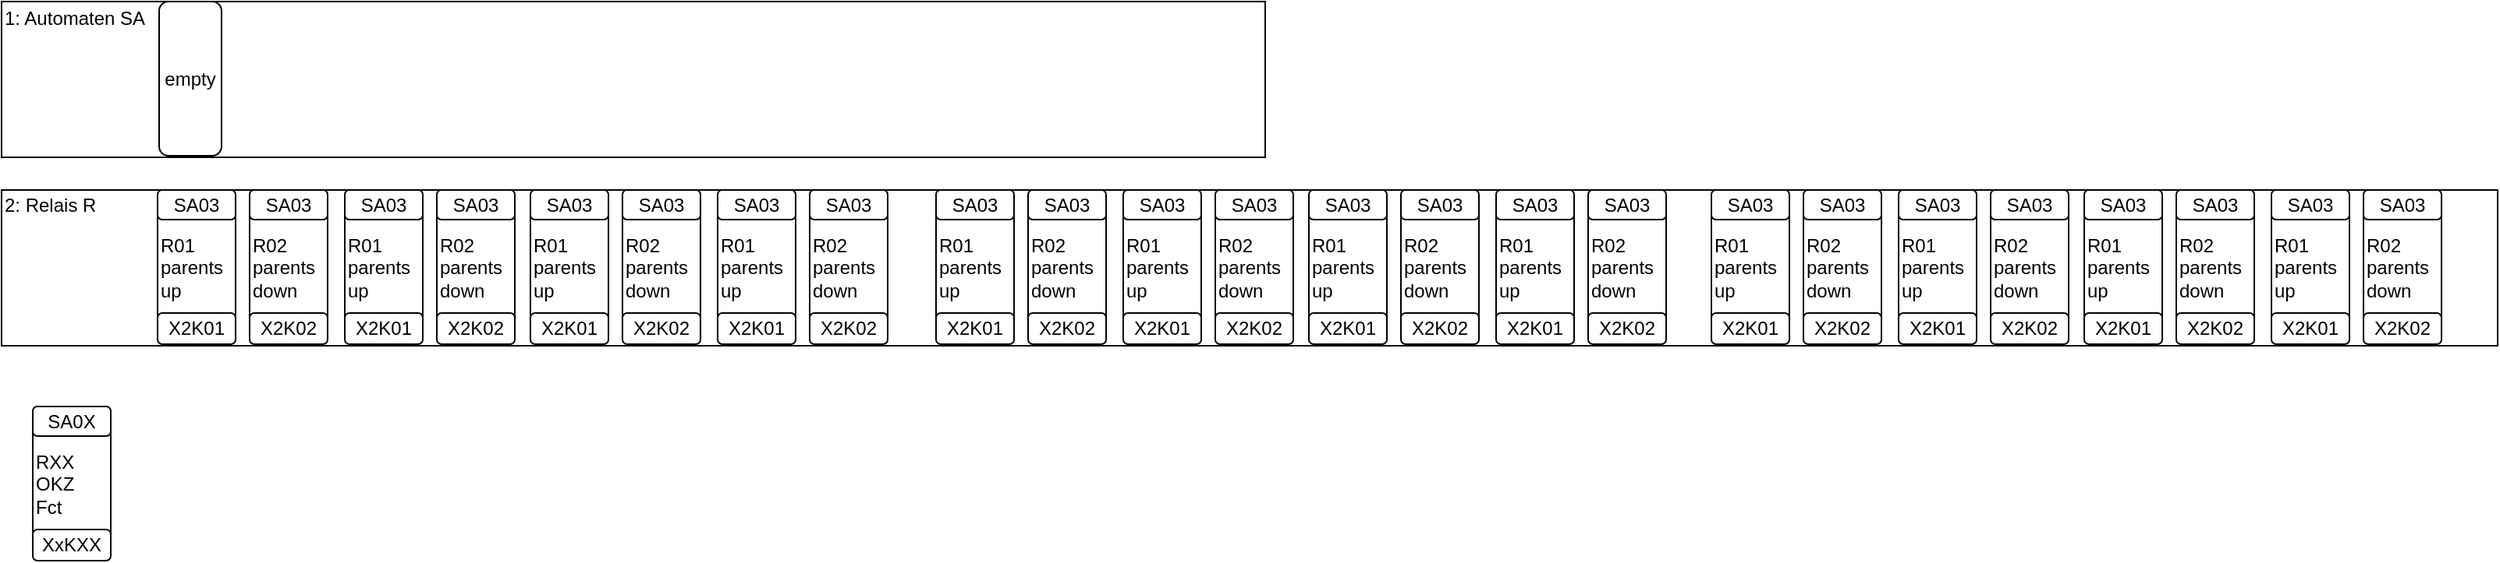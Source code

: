 <mxfile version="13.0.1" type="device"><diagram name="Page-1" id="099fd60b-425b-db50-ffb0-6b813814b670"><mxGraphModel dx="1602" dy="1009" grid="1" gridSize="10" guides="1" tooltips="1" connect="1" arrows="1" fold="1" page="1" pageScale="1" pageWidth="850" pageHeight="1100" background="#ffffff" math="0" shadow="0"><root><mxCell id="0"/><mxCell id="1" parent="0"/><mxCell id="xC2IIb_FOElxs7du6qUT-10" value="" style="rounded=0;whiteSpace=wrap;html=1;" vertex="1" parent="1"><mxGeometry x="20" y="141" width="1600" height="100" as="geometry"/></mxCell><mxCell id="xC2IIb_FOElxs7du6qUT-3" value="" style="rounded=0;whiteSpace=wrap;html=1;" vertex="1" parent="1"><mxGeometry x="20" y="20" width="810" height="100" as="geometry"/></mxCell><mxCell id="xC2IIb_FOElxs7du6qUT-5" value="1: Automaten SA" style="text;html=1;strokeColor=none;fillColor=none;align=left;verticalAlign=middle;whiteSpace=wrap;rounded=0;" vertex="1" parent="1"><mxGeometry x="20" y="21" width="140" height="20" as="geometry"/></mxCell><mxCell id="xC2IIb_FOElxs7du6qUT-9" value="2: Relais R" style="text;html=1;strokeColor=none;fillColor=none;align=left;verticalAlign=middle;whiteSpace=wrap;rounded=0;" vertex="1" parent="1"><mxGeometry x="20" y="141" width="140" height="20" as="geometry"/></mxCell><mxCell id="xC2IIb_FOElxs7du6qUT-11" value="empty" style="rounded=1;whiteSpace=wrap;html=1;" vertex="1" parent="1"><mxGeometry x="121" y="20" width="40" height="99" as="geometry"/></mxCell><mxCell id="xC2IIb_FOElxs7du6qUT-12" value="R01&lt;br&gt;parents&lt;br&gt;&lt;div&gt;&lt;span&gt;up&lt;/span&gt;&lt;/div&gt;" style="rounded=1;whiteSpace=wrap;html=1;align=left;" vertex="1" parent="1"><mxGeometry x="120" y="141" width="50" height="99" as="geometry"/></mxCell><mxCell id="xC2IIb_FOElxs7du6qUT-13" value="X2K01" style="rounded=1;whiteSpace=wrap;html=1;" vertex="1" parent="1"><mxGeometry x="120" y="220" width="50" height="20" as="geometry"/></mxCell><mxCell id="xC2IIb_FOElxs7du6qUT-14" value="SA03" style="rounded=1;whiteSpace=wrap;html=1;" vertex="1" parent="1"><mxGeometry x="120" y="141" width="50" height="19" as="geometry"/></mxCell><mxCell id="xC2IIb_FOElxs7du6qUT-19" value="" style="group" vertex="1" connectable="0" parent="1"><mxGeometry x="40" y="280" width="50" height="99" as="geometry"/></mxCell><mxCell id="xC2IIb_FOElxs7du6qUT-15" value="RXX&lt;br&gt;OKZ&lt;br&gt;&lt;div&gt;&lt;span&gt;Fct&lt;/span&gt;&lt;/div&gt;" style="rounded=1;whiteSpace=wrap;html=1;align=left;" vertex="1" parent="xC2IIb_FOElxs7du6qUT-19"><mxGeometry width="50" height="99" as="geometry"/></mxCell><mxCell id="xC2IIb_FOElxs7du6qUT-16" value="XxKXX" style="rounded=1;whiteSpace=wrap;html=1;" vertex="1" parent="xC2IIb_FOElxs7du6qUT-19"><mxGeometry y="79" width="50" height="20" as="geometry"/></mxCell><mxCell id="xC2IIb_FOElxs7du6qUT-17" value="SA0X" style="rounded=1;whiteSpace=wrap;html=1;" vertex="1" parent="xC2IIb_FOElxs7du6qUT-19"><mxGeometry width="50" height="19" as="geometry"/></mxCell><mxCell id="xC2IIb_FOElxs7du6qUT-20" value="" style="group" vertex="1" connectable="0" parent="1"><mxGeometry x="179" y="141" width="50" height="99" as="geometry"/></mxCell><mxCell id="xC2IIb_FOElxs7du6qUT-21" value="R02&lt;br&gt;parents&lt;br&gt;&lt;div&gt;&lt;span&gt;down&lt;/span&gt;&lt;/div&gt;" style="rounded=1;whiteSpace=wrap;html=1;align=left;" vertex="1" parent="xC2IIb_FOElxs7du6qUT-20"><mxGeometry width="50" height="99" as="geometry"/></mxCell><mxCell id="xC2IIb_FOElxs7du6qUT-22" value="X2K02" style="rounded=1;whiteSpace=wrap;html=1;" vertex="1" parent="xC2IIb_FOElxs7du6qUT-20"><mxGeometry y="79" width="50" height="20" as="geometry"/></mxCell><mxCell id="xC2IIb_FOElxs7du6qUT-23" value="SA03" style="rounded=1;whiteSpace=wrap;html=1;" vertex="1" parent="xC2IIb_FOElxs7du6qUT-20"><mxGeometry width="50" height="19" as="geometry"/></mxCell><mxCell id="xC2IIb_FOElxs7du6qUT-24" value="R01&lt;br&gt;parents&lt;br&gt;&lt;div&gt;&lt;span&gt;up&lt;/span&gt;&lt;/div&gt;" style="rounded=1;whiteSpace=wrap;html=1;align=left;" vertex="1" parent="1"><mxGeometry x="240" y="141" width="50" height="99" as="geometry"/></mxCell><mxCell id="xC2IIb_FOElxs7du6qUT-25" value="X2K01" style="rounded=1;whiteSpace=wrap;html=1;" vertex="1" parent="1"><mxGeometry x="240" y="220" width="50" height="20" as="geometry"/></mxCell><mxCell id="xC2IIb_FOElxs7du6qUT-26" value="SA03" style="rounded=1;whiteSpace=wrap;html=1;" vertex="1" parent="1"><mxGeometry x="240" y="141" width="50" height="19" as="geometry"/></mxCell><mxCell id="xC2IIb_FOElxs7du6qUT-27" value="" style="group" vertex="1" connectable="0" parent="1"><mxGeometry x="299" y="141" width="50" height="99" as="geometry"/></mxCell><mxCell id="xC2IIb_FOElxs7du6qUT-28" value="R02&lt;br&gt;parents&lt;br&gt;&lt;div&gt;&lt;span&gt;down&lt;/span&gt;&lt;/div&gt;" style="rounded=1;whiteSpace=wrap;html=1;align=left;" vertex="1" parent="xC2IIb_FOElxs7du6qUT-27"><mxGeometry width="50" height="99" as="geometry"/></mxCell><mxCell id="xC2IIb_FOElxs7du6qUT-29" value="X2K02" style="rounded=1;whiteSpace=wrap;html=1;" vertex="1" parent="xC2IIb_FOElxs7du6qUT-27"><mxGeometry y="79" width="50" height="20" as="geometry"/></mxCell><mxCell id="xC2IIb_FOElxs7du6qUT-30" value="SA03" style="rounded=1;whiteSpace=wrap;html=1;" vertex="1" parent="xC2IIb_FOElxs7du6qUT-27"><mxGeometry width="50" height="19" as="geometry"/></mxCell><mxCell id="xC2IIb_FOElxs7du6qUT-31" value="R01&lt;br&gt;parents&lt;br&gt;&lt;div&gt;&lt;span&gt;up&lt;/span&gt;&lt;/div&gt;" style="rounded=1;whiteSpace=wrap;html=1;align=left;" vertex="1" parent="1"><mxGeometry x="359" y="141" width="50" height="99" as="geometry"/></mxCell><mxCell id="xC2IIb_FOElxs7du6qUT-32" value="X2K01" style="rounded=1;whiteSpace=wrap;html=1;" vertex="1" parent="1"><mxGeometry x="359" y="220" width="50" height="20" as="geometry"/></mxCell><mxCell id="xC2IIb_FOElxs7du6qUT-33" value="SA03" style="rounded=1;whiteSpace=wrap;html=1;" vertex="1" parent="1"><mxGeometry x="359" y="141" width="50" height="19" as="geometry"/></mxCell><mxCell id="xC2IIb_FOElxs7du6qUT-34" value="" style="group" vertex="1" connectable="0" parent="1"><mxGeometry x="418" y="141" width="50" height="99" as="geometry"/></mxCell><mxCell id="xC2IIb_FOElxs7du6qUT-35" value="R02&lt;br&gt;parents&lt;br&gt;&lt;div&gt;&lt;span&gt;down&lt;/span&gt;&lt;/div&gt;" style="rounded=1;whiteSpace=wrap;html=1;align=left;" vertex="1" parent="xC2IIb_FOElxs7du6qUT-34"><mxGeometry width="50" height="99" as="geometry"/></mxCell><mxCell id="xC2IIb_FOElxs7du6qUT-36" value="X2K02" style="rounded=1;whiteSpace=wrap;html=1;" vertex="1" parent="xC2IIb_FOElxs7du6qUT-34"><mxGeometry y="79" width="50" height="20" as="geometry"/></mxCell><mxCell id="xC2IIb_FOElxs7du6qUT-37" value="SA03" style="rounded=1;whiteSpace=wrap;html=1;" vertex="1" parent="xC2IIb_FOElxs7du6qUT-34"><mxGeometry width="50" height="19" as="geometry"/></mxCell><mxCell id="xC2IIb_FOElxs7du6qUT-38" value="R01&lt;br&gt;parents&lt;br&gt;&lt;div&gt;&lt;span&gt;up&lt;/span&gt;&lt;/div&gt;" style="rounded=1;whiteSpace=wrap;html=1;align=left;" vertex="1" parent="1"><mxGeometry x="479" y="141" width="50" height="99" as="geometry"/></mxCell><mxCell id="xC2IIb_FOElxs7du6qUT-39" value="X2K01" style="rounded=1;whiteSpace=wrap;html=1;" vertex="1" parent="1"><mxGeometry x="479" y="220" width="50" height="20" as="geometry"/></mxCell><mxCell id="xC2IIb_FOElxs7du6qUT-40" value="SA03" style="rounded=1;whiteSpace=wrap;html=1;" vertex="1" parent="1"><mxGeometry x="479" y="141" width="50" height="19" as="geometry"/></mxCell><mxCell id="xC2IIb_FOElxs7du6qUT-41" value="" style="group" vertex="1" connectable="0" parent="1"><mxGeometry x="538" y="141" width="50" height="99" as="geometry"/></mxCell><mxCell id="xC2IIb_FOElxs7du6qUT-42" value="R02&lt;br&gt;parents&lt;br&gt;&lt;div&gt;&lt;span&gt;down&lt;/span&gt;&lt;/div&gt;" style="rounded=1;whiteSpace=wrap;html=1;align=left;" vertex="1" parent="xC2IIb_FOElxs7du6qUT-41"><mxGeometry width="50" height="99" as="geometry"/></mxCell><mxCell id="xC2IIb_FOElxs7du6qUT-43" value="X2K02" style="rounded=1;whiteSpace=wrap;html=1;" vertex="1" parent="xC2IIb_FOElxs7du6qUT-41"><mxGeometry y="79" width="50" height="20" as="geometry"/></mxCell><mxCell id="xC2IIb_FOElxs7du6qUT-44" value="SA03" style="rounded=1;whiteSpace=wrap;html=1;" vertex="1" parent="xC2IIb_FOElxs7du6qUT-41"><mxGeometry width="50" height="19" as="geometry"/></mxCell><mxCell id="xC2IIb_FOElxs7du6qUT-45" value="R01&lt;br&gt;parents&lt;br&gt;&lt;div&gt;&lt;span&gt;up&lt;/span&gt;&lt;/div&gt;" style="rounded=1;whiteSpace=wrap;html=1;align=left;" vertex="1" parent="1"><mxGeometry x="619" y="141" width="50" height="99" as="geometry"/></mxCell><mxCell id="xC2IIb_FOElxs7du6qUT-46" value="X2K01" style="rounded=1;whiteSpace=wrap;html=1;" vertex="1" parent="1"><mxGeometry x="619" y="220" width="50" height="20" as="geometry"/></mxCell><mxCell id="xC2IIb_FOElxs7du6qUT-47" value="SA03" style="rounded=1;whiteSpace=wrap;html=1;" vertex="1" parent="1"><mxGeometry x="619" y="141" width="50" height="19" as="geometry"/></mxCell><mxCell id="xC2IIb_FOElxs7du6qUT-48" value="" style="group" vertex="1" connectable="0" parent="1"><mxGeometry x="678" y="141" width="50" height="99" as="geometry"/></mxCell><mxCell id="xC2IIb_FOElxs7du6qUT-49" value="R02&lt;br&gt;parents&lt;br&gt;&lt;div&gt;&lt;span&gt;down&lt;/span&gt;&lt;/div&gt;" style="rounded=1;whiteSpace=wrap;html=1;align=left;" vertex="1" parent="xC2IIb_FOElxs7du6qUT-48"><mxGeometry width="50" height="99" as="geometry"/></mxCell><mxCell id="xC2IIb_FOElxs7du6qUT-50" value="X2K02" style="rounded=1;whiteSpace=wrap;html=1;" vertex="1" parent="xC2IIb_FOElxs7du6qUT-48"><mxGeometry y="79" width="50" height="20" as="geometry"/></mxCell><mxCell id="xC2IIb_FOElxs7du6qUT-51" value="SA03" style="rounded=1;whiteSpace=wrap;html=1;" vertex="1" parent="xC2IIb_FOElxs7du6qUT-48"><mxGeometry width="50" height="19" as="geometry"/></mxCell><mxCell id="xC2IIb_FOElxs7du6qUT-52" value="R01&lt;br&gt;parents&lt;br&gt;&lt;div&gt;&lt;span&gt;up&lt;/span&gt;&lt;/div&gt;" style="rounded=1;whiteSpace=wrap;html=1;align=left;" vertex="1" parent="1"><mxGeometry x="739" y="141" width="50" height="99" as="geometry"/></mxCell><mxCell id="xC2IIb_FOElxs7du6qUT-53" value="X2K01" style="rounded=1;whiteSpace=wrap;html=1;" vertex="1" parent="1"><mxGeometry x="739" y="220" width="50" height="20" as="geometry"/></mxCell><mxCell id="xC2IIb_FOElxs7du6qUT-54" value="SA03" style="rounded=1;whiteSpace=wrap;html=1;" vertex="1" parent="1"><mxGeometry x="739" y="141" width="50" height="19" as="geometry"/></mxCell><mxCell id="xC2IIb_FOElxs7du6qUT-55" value="" style="group" vertex="1" connectable="0" parent="1"><mxGeometry x="798" y="141" width="50" height="99" as="geometry"/></mxCell><mxCell id="xC2IIb_FOElxs7du6qUT-56" value="R02&lt;br&gt;parents&lt;br&gt;&lt;div&gt;&lt;span&gt;down&lt;/span&gt;&lt;/div&gt;" style="rounded=1;whiteSpace=wrap;html=1;align=left;" vertex="1" parent="xC2IIb_FOElxs7du6qUT-55"><mxGeometry width="50" height="99" as="geometry"/></mxCell><mxCell id="xC2IIb_FOElxs7du6qUT-57" value="X2K02" style="rounded=1;whiteSpace=wrap;html=1;" vertex="1" parent="xC2IIb_FOElxs7du6qUT-55"><mxGeometry y="79" width="50" height="20" as="geometry"/></mxCell><mxCell id="xC2IIb_FOElxs7du6qUT-58" value="SA03" style="rounded=1;whiteSpace=wrap;html=1;" vertex="1" parent="xC2IIb_FOElxs7du6qUT-55"><mxGeometry width="50" height="19" as="geometry"/></mxCell><mxCell id="xC2IIb_FOElxs7du6qUT-59" value="R01&lt;br&gt;parents&lt;br&gt;&lt;div&gt;&lt;span&gt;up&lt;/span&gt;&lt;/div&gt;" style="rounded=1;whiteSpace=wrap;html=1;align=left;" vertex="1" parent="1"><mxGeometry x="858" y="141" width="50" height="99" as="geometry"/></mxCell><mxCell id="xC2IIb_FOElxs7du6qUT-60" value="X2K01" style="rounded=1;whiteSpace=wrap;html=1;" vertex="1" parent="1"><mxGeometry x="858" y="220" width="50" height="20" as="geometry"/></mxCell><mxCell id="xC2IIb_FOElxs7du6qUT-61" value="SA03" style="rounded=1;whiteSpace=wrap;html=1;" vertex="1" parent="1"><mxGeometry x="858" y="141" width="50" height="19" as="geometry"/></mxCell><mxCell id="xC2IIb_FOElxs7du6qUT-62" value="" style="group" vertex="1" connectable="0" parent="1"><mxGeometry x="917" y="141" width="50" height="99" as="geometry"/></mxCell><mxCell id="xC2IIb_FOElxs7du6qUT-63" value="R02&lt;br&gt;parents&lt;br&gt;&lt;div&gt;&lt;span&gt;down&lt;/span&gt;&lt;/div&gt;" style="rounded=1;whiteSpace=wrap;html=1;align=left;" vertex="1" parent="xC2IIb_FOElxs7du6qUT-62"><mxGeometry width="50" height="99" as="geometry"/></mxCell><mxCell id="xC2IIb_FOElxs7du6qUT-64" value="X2K02" style="rounded=1;whiteSpace=wrap;html=1;" vertex="1" parent="xC2IIb_FOElxs7du6qUT-62"><mxGeometry y="79" width="50" height="20" as="geometry"/></mxCell><mxCell id="xC2IIb_FOElxs7du6qUT-65" value="SA03" style="rounded=1;whiteSpace=wrap;html=1;" vertex="1" parent="xC2IIb_FOElxs7du6qUT-62"><mxGeometry width="50" height="19" as="geometry"/></mxCell><mxCell id="xC2IIb_FOElxs7du6qUT-66" value="R01&lt;br&gt;parents&lt;br&gt;&lt;div&gt;&lt;span&gt;up&lt;/span&gt;&lt;/div&gt;" style="rounded=1;whiteSpace=wrap;html=1;align=left;" vertex="1" parent="1"><mxGeometry x="978" y="141" width="50" height="99" as="geometry"/></mxCell><mxCell id="xC2IIb_FOElxs7du6qUT-67" value="X2K01" style="rounded=1;whiteSpace=wrap;html=1;" vertex="1" parent="1"><mxGeometry x="978" y="220" width="50" height="20" as="geometry"/></mxCell><mxCell id="xC2IIb_FOElxs7du6qUT-68" value="SA03" style="rounded=1;whiteSpace=wrap;html=1;" vertex="1" parent="1"><mxGeometry x="978" y="141" width="50" height="19" as="geometry"/></mxCell><mxCell id="xC2IIb_FOElxs7du6qUT-69" value="" style="group" vertex="1" connectable="0" parent="1"><mxGeometry x="1037" y="141" width="50" height="99" as="geometry"/></mxCell><mxCell id="xC2IIb_FOElxs7du6qUT-70" value="R02&lt;br&gt;parents&lt;br&gt;&lt;div&gt;&lt;span&gt;down&lt;/span&gt;&lt;/div&gt;" style="rounded=1;whiteSpace=wrap;html=1;align=left;" vertex="1" parent="xC2IIb_FOElxs7du6qUT-69"><mxGeometry width="50" height="99" as="geometry"/></mxCell><mxCell id="xC2IIb_FOElxs7du6qUT-71" value="X2K02" style="rounded=1;whiteSpace=wrap;html=1;" vertex="1" parent="xC2IIb_FOElxs7du6qUT-69"><mxGeometry y="79" width="50" height="20" as="geometry"/></mxCell><mxCell id="xC2IIb_FOElxs7du6qUT-72" value="SA03" style="rounded=1;whiteSpace=wrap;html=1;" vertex="1" parent="xC2IIb_FOElxs7du6qUT-69"><mxGeometry width="50" height="19" as="geometry"/></mxCell><mxCell id="xC2IIb_FOElxs7du6qUT-73" value="R01&lt;br&gt;parents&lt;br&gt;&lt;div&gt;&lt;span&gt;up&lt;/span&gt;&lt;/div&gt;" style="rounded=1;whiteSpace=wrap;html=1;align=left;" vertex="1" parent="1"><mxGeometry x="1116" y="141" width="50" height="99" as="geometry"/></mxCell><mxCell id="xC2IIb_FOElxs7du6qUT-74" value="X2K01" style="rounded=1;whiteSpace=wrap;html=1;" vertex="1" parent="1"><mxGeometry x="1116" y="220" width="50" height="20" as="geometry"/></mxCell><mxCell id="xC2IIb_FOElxs7du6qUT-75" value="SA03" style="rounded=1;whiteSpace=wrap;html=1;" vertex="1" parent="1"><mxGeometry x="1116" y="141" width="50" height="19" as="geometry"/></mxCell><mxCell id="xC2IIb_FOElxs7du6qUT-76" value="" style="group" vertex="1" connectable="0" parent="1"><mxGeometry x="1175" y="141" width="50" height="99" as="geometry"/></mxCell><mxCell id="xC2IIb_FOElxs7du6qUT-77" value="R02&lt;br&gt;parents&lt;br&gt;&lt;div&gt;&lt;span&gt;down&lt;/span&gt;&lt;/div&gt;" style="rounded=1;whiteSpace=wrap;html=1;align=left;" vertex="1" parent="xC2IIb_FOElxs7du6qUT-76"><mxGeometry width="50" height="99" as="geometry"/></mxCell><mxCell id="xC2IIb_FOElxs7du6qUT-78" value="X2K02" style="rounded=1;whiteSpace=wrap;html=1;" vertex="1" parent="xC2IIb_FOElxs7du6qUT-76"><mxGeometry y="79" width="50" height="20" as="geometry"/></mxCell><mxCell id="xC2IIb_FOElxs7du6qUT-79" value="SA03" style="rounded=1;whiteSpace=wrap;html=1;" vertex="1" parent="xC2IIb_FOElxs7du6qUT-76"><mxGeometry width="50" height="19" as="geometry"/></mxCell><mxCell id="xC2IIb_FOElxs7du6qUT-80" value="R01&lt;br&gt;parents&lt;br&gt;&lt;div&gt;&lt;span&gt;up&lt;/span&gt;&lt;/div&gt;" style="rounded=1;whiteSpace=wrap;html=1;align=left;" vertex="1" parent="1"><mxGeometry x="1236" y="141" width="50" height="99" as="geometry"/></mxCell><mxCell id="xC2IIb_FOElxs7du6qUT-81" value="X2K01" style="rounded=1;whiteSpace=wrap;html=1;" vertex="1" parent="1"><mxGeometry x="1236" y="220" width="50" height="20" as="geometry"/></mxCell><mxCell id="xC2IIb_FOElxs7du6qUT-82" value="SA03" style="rounded=1;whiteSpace=wrap;html=1;" vertex="1" parent="1"><mxGeometry x="1236" y="141" width="50" height="19" as="geometry"/></mxCell><mxCell id="xC2IIb_FOElxs7du6qUT-83" value="" style="group" vertex="1" connectable="0" parent="1"><mxGeometry x="1295" y="141" width="50" height="99" as="geometry"/></mxCell><mxCell id="xC2IIb_FOElxs7du6qUT-84" value="R02&lt;br&gt;parents&lt;br&gt;&lt;div&gt;&lt;span&gt;down&lt;/span&gt;&lt;/div&gt;" style="rounded=1;whiteSpace=wrap;html=1;align=left;" vertex="1" parent="xC2IIb_FOElxs7du6qUT-83"><mxGeometry width="50" height="99" as="geometry"/></mxCell><mxCell id="xC2IIb_FOElxs7du6qUT-85" value="X2K02" style="rounded=1;whiteSpace=wrap;html=1;" vertex="1" parent="xC2IIb_FOElxs7du6qUT-83"><mxGeometry y="79" width="50" height="20" as="geometry"/></mxCell><mxCell id="xC2IIb_FOElxs7du6qUT-86" value="SA03" style="rounded=1;whiteSpace=wrap;html=1;" vertex="1" parent="xC2IIb_FOElxs7du6qUT-83"><mxGeometry width="50" height="19" as="geometry"/></mxCell><mxCell id="xC2IIb_FOElxs7du6qUT-87" value="R01&lt;br&gt;parents&lt;br&gt;&lt;div&gt;&lt;span&gt;up&lt;/span&gt;&lt;/div&gt;" style="rounded=1;whiteSpace=wrap;html=1;align=left;" vertex="1" parent="1"><mxGeometry x="1355" y="141" width="50" height="99" as="geometry"/></mxCell><mxCell id="xC2IIb_FOElxs7du6qUT-88" value="X2K01" style="rounded=1;whiteSpace=wrap;html=1;" vertex="1" parent="1"><mxGeometry x="1355" y="220" width="50" height="20" as="geometry"/></mxCell><mxCell id="xC2IIb_FOElxs7du6qUT-89" value="SA03" style="rounded=1;whiteSpace=wrap;html=1;" vertex="1" parent="1"><mxGeometry x="1355" y="141" width="50" height="19" as="geometry"/></mxCell><mxCell id="xC2IIb_FOElxs7du6qUT-90" value="" style="group" vertex="1" connectable="0" parent="1"><mxGeometry x="1414" y="141" width="50" height="99" as="geometry"/></mxCell><mxCell id="xC2IIb_FOElxs7du6qUT-91" value="R02&lt;br&gt;parents&lt;br&gt;&lt;div&gt;&lt;span&gt;down&lt;/span&gt;&lt;/div&gt;" style="rounded=1;whiteSpace=wrap;html=1;align=left;" vertex="1" parent="xC2IIb_FOElxs7du6qUT-90"><mxGeometry width="50" height="99" as="geometry"/></mxCell><mxCell id="xC2IIb_FOElxs7du6qUT-92" value="X2K02" style="rounded=1;whiteSpace=wrap;html=1;" vertex="1" parent="xC2IIb_FOElxs7du6qUT-90"><mxGeometry y="79" width="50" height="20" as="geometry"/></mxCell><mxCell id="xC2IIb_FOElxs7du6qUT-93" value="SA03" style="rounded=1;whiteSpace=wrap;html=1;" vertex="1" parent="xC2IIb_FOElxs7du6qUT-90"><mxGeometry width="50" height="19" as="geometry"/></mxCell><mxCell id="xC2IIb_FOElxs7du6qUT-94" value="R01&lt;br&gt;parents&lt;br&gt;&lt;div&gt;&lt;span&gt;up&lt;/span&gt;&lt;/div&gt;" style="rounded=1;whiteSpace=wrap;html=1;align=left;" vertex="1" parent="1"><mxGeometry x="1475" y="141" width="50" height="99" as="geometry"/></mxCell><mxCell id="xC2IIb_FOElxs7du6qUT-95" value="X2K01" style="rounded=1;whiteSpace=wrap;html=1;" vertex="1" parent="1"><mxGeometry x="1475" y="220" width="50" height="20" as="geometry"/></mxCell><mxCell id="xC2IIb_FOElxs7du6qUT-96" value="SA03" style="rounded=1;whiteSpace=wrap;html=1;" vertex="1" parent="1"><mxGeometry x="1475" y="141" width="50" height="19" as="geometry"/></mxCell><mxCell id="xC2IIb_FOElxs7du6qUT-97" value="" style="group" vertex="1" connectable="0" parent="1"><mxGeometry x="1534" y="141" width="50" height="99" as="geometry"/></mxCell><mxCell id="xC2IIb_FOElxs7du6qUT-98" value="R02&lt;br&gt;parents&lt;br&gt;&lt;div&gt;&lt;span&gt;down&lt;/span&gt;&lt;/div&gt;" style="rounded=1;whiteSpace=wrap;html=1;align=left;" vertex="1" parent="xC2IIb_FOElxs7du6qUT-97"><mxGeometry width="50" height="99" as="geometry"/></mxCell><mxCell id="xC2IIb_FOElxs7du6qUT-99" value="X2K02" style="rounded=1;whiteSpace=wrap;html=1;" vertex="1" parent="xC2IIb_FOElxs7du6qUT-97"><mxGeometry y="79" width="50" height="20" as="geometry"/></mxCell><mxCell id="xC2IIb_FOElxs7du6qUT-100" value="SA03" style="rounded=1;whiteSpace=wrap;html=1;" vertex="1" parent="xC2IIb_FOElxs7du6qUT-97"><mxGeometry width="50" height="19" as="geometry"/></mxCell></root></mxGraphModel></diagram></mxfile>